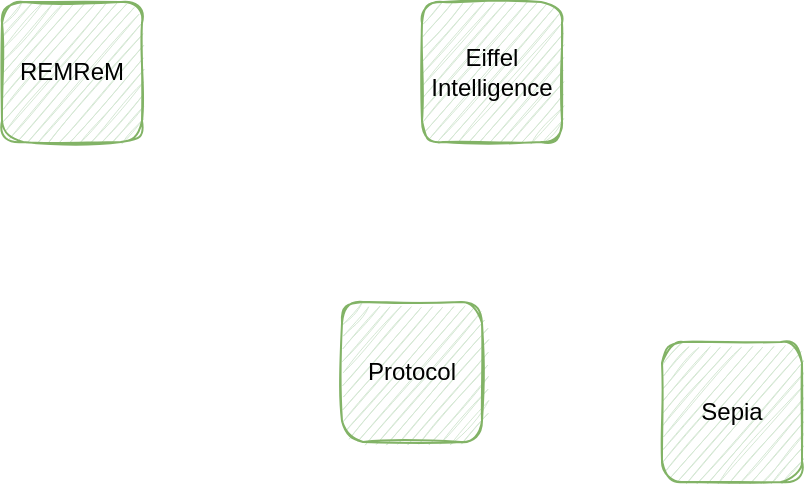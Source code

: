 <mxfile version="14.9.2" type="github">
  <diagram id="w1ZEGMjmR53ewqX5dvrm" name="Page-1">
    <mxGraphModel dx="2000" dy="1152" grid="1" gridSize="10" guides="1" tooltips="1" connect="1" arrows="1" fold="1" page="1" pageScale="1" pageWidth="1169" pageHeight="827" math="0" shadow="0">
      <root>
        <mxCell id="0" />
        <mxCell id="1" parent="0" />
        <mxCell id="4cnv7Ipchus3uO7nBkjI-1" value="REMReM" style="whiteSpace=wrap;html=1;aspect=fixed;sketch=1;rounded=1;fillColor=#d5e8d4;strokeColor=#82b366;" vertex="1" parent="1">
          <mxGeometry x="170" y="110" width="70" height="70" as="geometry" />
        </mxCell>
        <mxCell id="4cnv7Ipchus3uO7nBkjI-5" value="Eiffel Intelligence" style="whiteSpace=wrap;html=1;aspect=fixed;sketch=1;rounded=1;fillColor=#d5e8d4;strokeColor=#82b366;" vertex="1" parent="1">
          <mxGeometry x="380" y="110" width="70" height="70" as="geometry" />
        </mxCell>
        <mxCell id="4cnv7Ipchus3uO7nBkjI-6" value="&lt;div&gt;Protocol&lt;/div&gt;" style="whiteSpace=wrap;html=1;aspect=fixed;sketch=1;rounded=1;fillColor=#d5e8d4;strokeColor=#82b366;" vertex="1" parent="1">
          <mxGeometry x="340" y="260" width="70" height="70" as="geometry" />
        </mxCell>
        <mxCell id="4cnv7Ipchus3uO7nBkjI-7" value="Sepia" style="whiteSpace=wrap;html=1;aspect=fixed;sketch=1;rounded=1;fillColor=#d5e8d4;strokeColor=#82b366;" vertex="1" parent="1">
          <mxGeometry x="500" y="280" width="70" height="70" as="geometry" />
        </mxCell>
      </root>
    </mxGraphModel>
  </diagram>
</mxfile>
